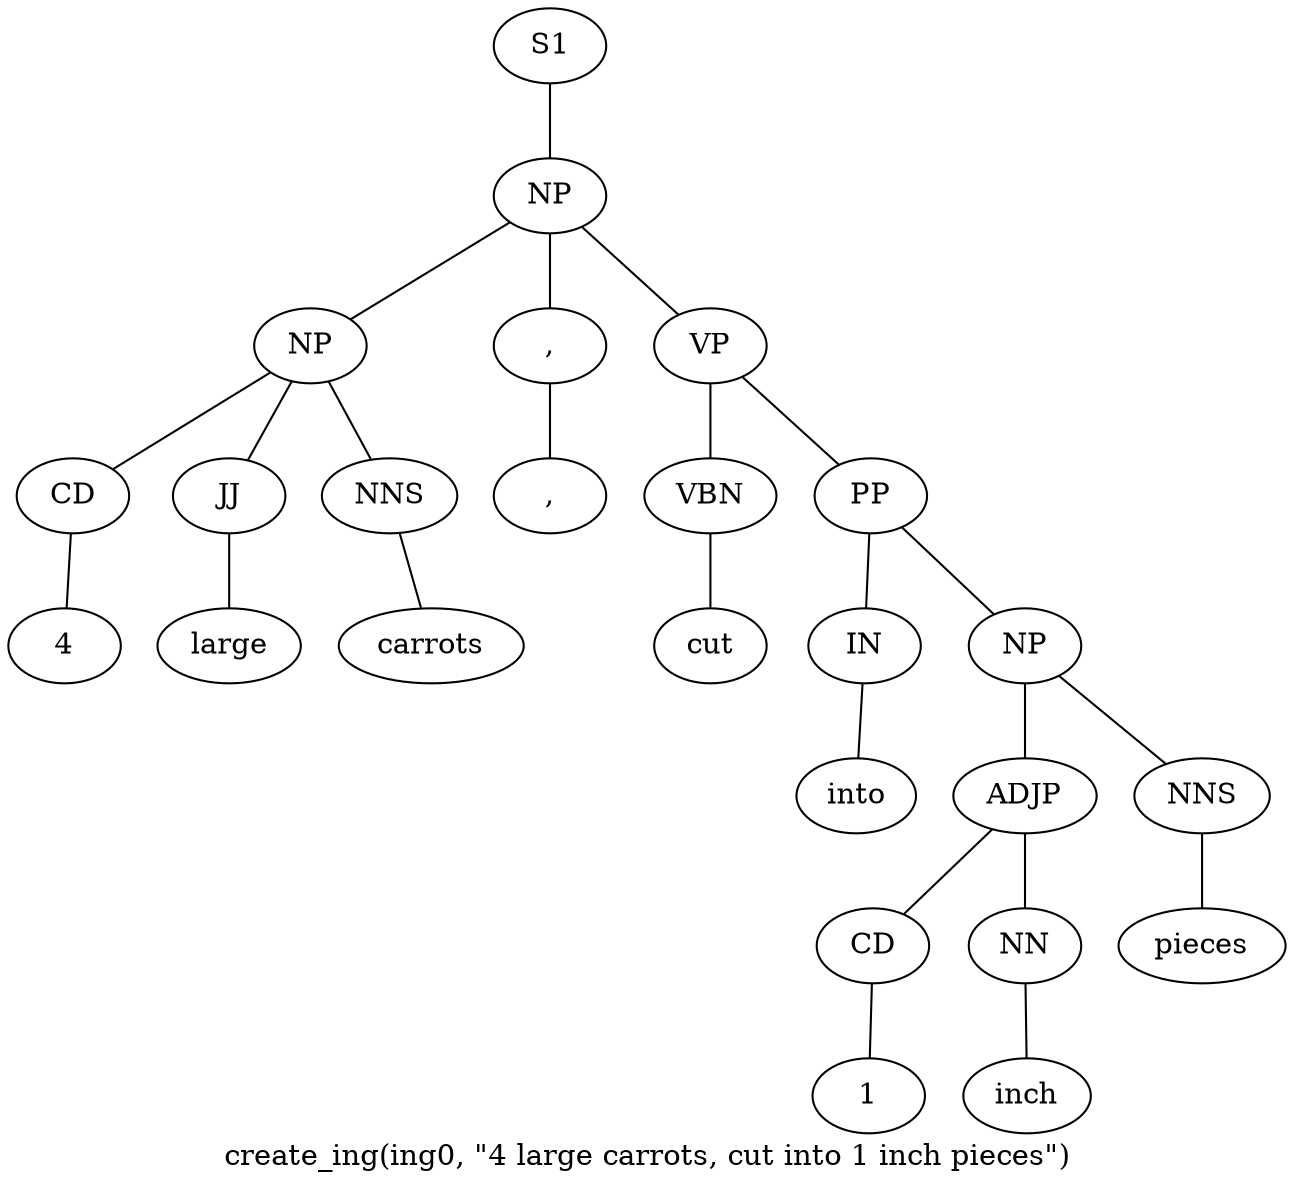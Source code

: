 graph SyntaxGraph {
	label = "create_ing(ing0, \"4 large carrots, cut into 1 inch pieces\")";
	Node0 [label="S1"];
	Node1 [label="NP"];
	Node2 [label="NP"];
	Node3 [label="CD"];
	Node4 [label="4"];
	Node5 [label="JJ"];
	Node6 [label="large"];
	Node7 [label="NNS"];
	Node8 [label="carrots"];
	Node9 [label=","];
	Node10 [label=","];
	Node11 [label="VP"];
	Node12 [label="VBN"];
	Node13 [label="cut"];
	Node14 [label="PP"];
	Node15 [label="IN"];
	Node16 [label="into"];
	Node17 [label="NP"];
	Node18 [label="ADJP"];
	Node19 [label="CD"];
	Node20 [label="1"];
	Node21 [label="NN"];
	Node22 [label="inch"];
	Node23 [label="NNS"];
	Node24 [label="pieces"];

	Node0 -- Node1;
	Node1 -- Node2;
	Node1 -- Node9;
	Node1 -- Node11;
	Node2 -- Node3;
	Node2 -- Node5;
	Node2 -- Node7;
	Node3 -- Node4;
	Node5 -- Node6;
	Node7 -- Node8;
	Node9 -- Node10;
	Node11 -- Node12;
	Node11 -- Node14;
	Node12 -- Node13;
	Node14 -- Node15;
	Node14 -- Node17;
	Node15 -- Node16;
	Node17 -- Node18;
	Node17 -- Node23;
	Node18 -- Node19;
	Node18 -- Node21;
	Node19 -- Node20;
	Node21 -- Node22;
	Node23 -- Node24;
}